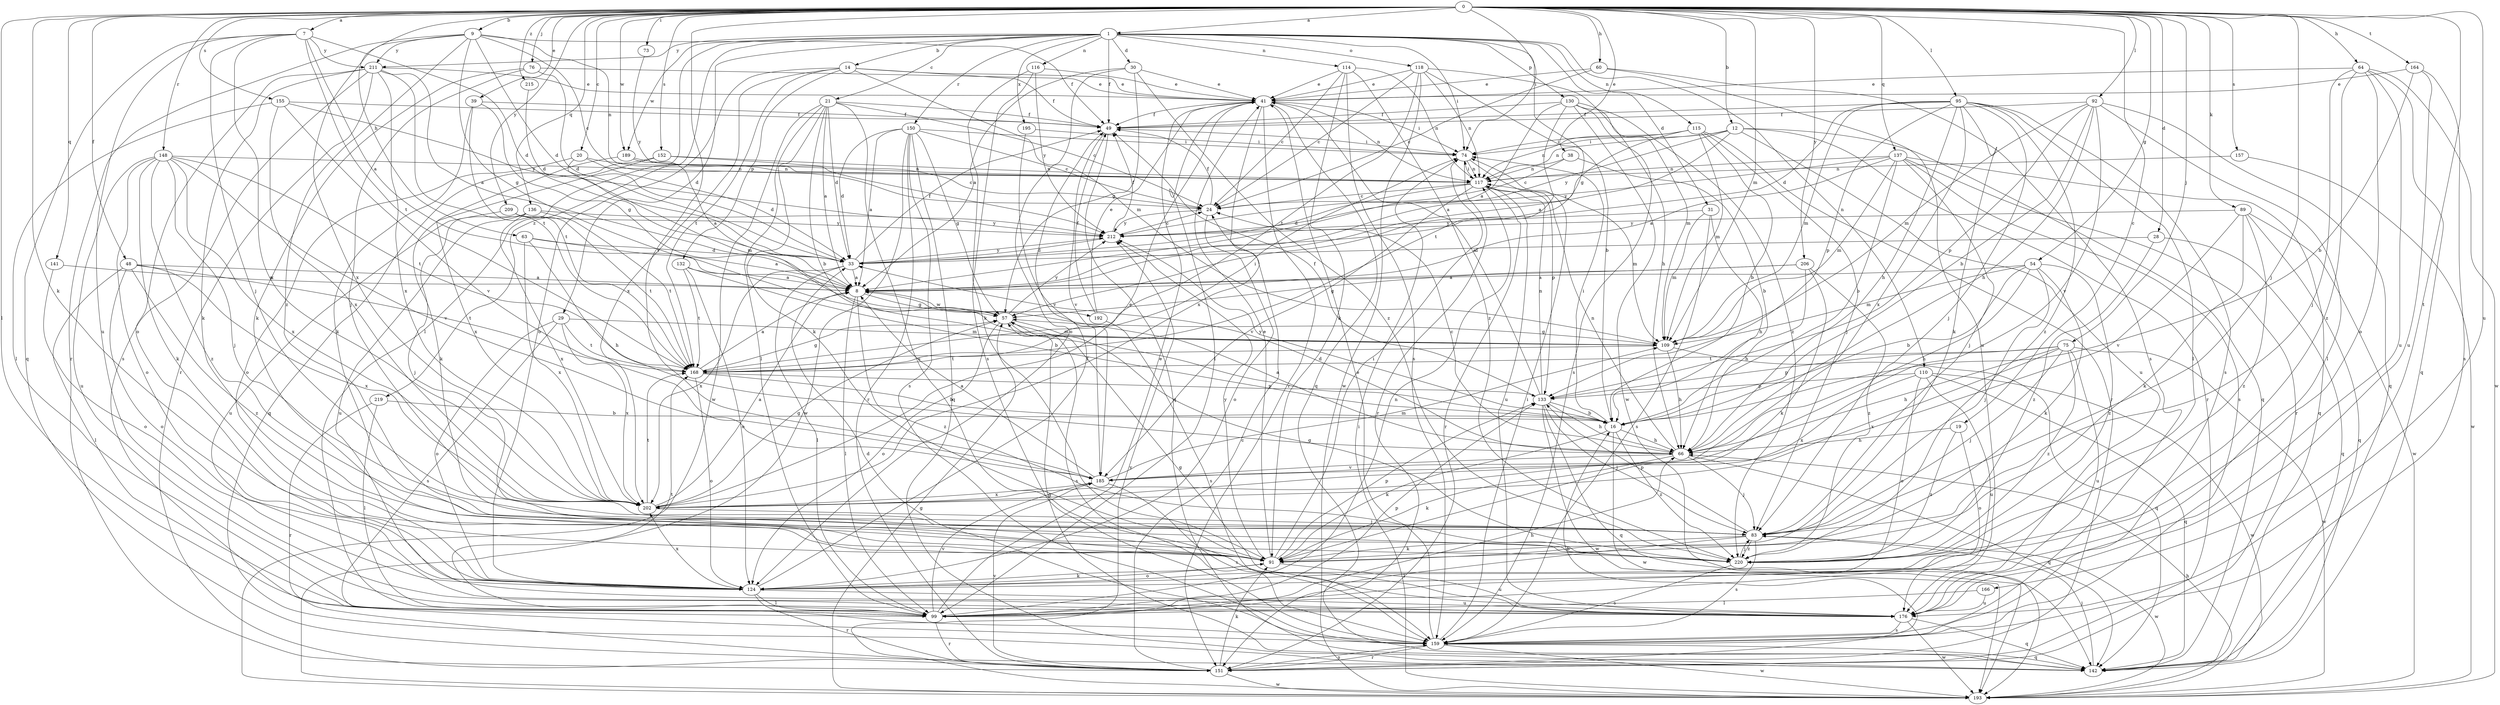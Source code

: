 strict digraph  {
0;
1;
7;
8;
9;
12;
14;
16;
19;
20;
21;
24;
28;
29;
30;
31;
33;
38;
39;
41;
48;
49;
54;
57;
60;
63;
64;
66;
73;
74;
75;
76;
83;
89;
91;
92;
95;
99;
109;
110;
114;
115;
116;
117;
118;
124;
130;
132;
133;
136;
137;
141;
142;
148;
150;
151;
152;
155;
157;
159;
164;
166;
168;
176;
185;
189;
192;
193;
195;
202;
206;
209;
211;
212;
215;
219;
220;
0 -> 1  [label=a];
0 -> 7  [label=a];
0 -> 9  [label=b];
0 -> 12  [label=b];
0 -> 19  [label=c];
0 -> 20  [label=c];
0 -> 28  [label=d];
0 -> 38  [label=e];
0 -> 39  [label=e];
0 -> 48  [label=f];
0 -> 54  [label=g];
0 -> 60  [label=h];
0 -> 63  [label=h];
0 -> 64  [label=h];
0 -> 73  [label=i];
0 -> 74  [label=i];
0 -> 75  [label=j];
0 -> 76  [label=j];
0 -> 83  [label=j];
0 -> 89  [label=k];
0 -> 91  [label=k];
0 -> 92  [label=l];
0 -> 95  [label=l];
0 -> 99  [label=l];
0 -> 109  [label=m];
0 -> 136  [label=q];
0 -> 137  [label=q];
0 -> 141  [label=q];
0 -> 148  [label=r];
0 -> 152  [label=s];
0 -> 155  [label=s];
0 -> 157  [label=s];
0 -> 164  [label=t];
0 -> 166  [label=t];
0 -> 176  [label=u];
0 -> 185  [label=v];
0 -> 189  [label=w];
0 -> 206  [label=y];
0 -> 209  [label=y];
0 -> 215  [label=z];
1 -> 14  [label=b];
1 -> 21  [label=c];
1 -> 29  [label=d];
1 -> 30  [label=d];
1 -> 31  [label=d];
1 -> 49  [label=f];
1 -> 57  [label=g];
1 -> 74  [label=i];
1 -> 99  [label=l];
1 -> 110  [label=n];
1 -> 114  [label=n];
1 -> 115  [label=n];
1 -> 116  [label=n];
1 -> 118  [label=o];
1 -> 130  [label=p];
1 -> 150  [label=r];
1 -> 189  [label=w];
1 -> 195  [label=x];
1 -> 211  [label=y];
1 -> 219  [label=z];
7 -> 8  [label=a];
7 -> 33  [label=d];
7 -> 83  [label=j];
7 -> 142  [label=q];
7 -> 168  [label=t];
7 -> 176  [label=u];
7 -> 202  [label=x];
7 -> 211  [label=y];
8 -> 57  [label=g];
8 -> 99  [label=l];
8 -> 192  [label=w];
8 -> 220  [label=z];
9 -> 24  [label=c];
9 -> 33  [label=d];
9 -> 49  [label=f];
9 -> 57  [label=g];
9 -> 117  [label=n];
9 -> 151  [label=r];
9 -> 202  [label=x];
9 -> 211  [label=y];
9 -> 220  [label=z];
12 -> 8  [label=a];
12 -> 74  [label=i];
12 -> 117  [label=n];
12 -> 142  [label=q];
12 -> 151  [label=r];
12 -> 176  [label=u];
12 -> 212  [label=y];
14 -> 41  [label=e];
14 -> 49  [label=f];
14 -> 109  [label=m];
14 -> 124  [label=o];
14 -> 132  [label=p];
14 -> 168  [label=t];
14 -> 202  [label=x];
16 -> 66  [label=h];
16 -> 74  [label=i];
16 -> 91  [label=k];
16 -> 193  [label=w];
16 -> 212  [label=y];
16 -> 220  [label=z];
19 -> 66  [label=h];
19 -> 124  [label=o];
19 -> 220  [label=z];
20 -> 33  [label=d];
20 -> 109  [label=m];
20 -> 117  [label=n];
20 -> 124  [label=o];
21 -> 8  [label=a];
21 -> 16  [label=b];
21 -> 24  [label=c];
21 -> 33  [label=d];
21 -> 49  [label=f];
21 -> 91  [label=k];
21 -> 99  [label=l];
21 -> 176  [label=u];
21 -> 193  [label=w];
24 -> 49  [label=f];
24 -> 124  [label=o];
24 -> 212  [label=y];
28 -> 33  [label=d];
28 -> 142  [label=q];
28 -> 220  [label=z];
29 -> 109  [label=m];
29 -> 124  [label=o];
29 -> 159  [label=s];
29 -> 168  [label=t];
29 -> 202  [label=x];
30 -> 8  [label=a];
30 -> 41  [label=e];
30 -> 57  [label=g];
30 -> 124  [label=o];
30 -> 220  [label=z];
31 -> 66  [label=h];
31 -> 109  [label=m];
31 -> 159  [label=s];
31 -> 212  [label=y];
33 -> 8  [label=a];
33 -> 49  [label=f];
33 -> 99  [label=l];
33 -> 202  [label=x];
33 -> 212  [label=y];
38 -> 16  [label=b];
38 -> 24  [label=c];
38 -> 117  [label=n];
39 -> 49  [label=f];
39 -> 57  [label=g];
39 -> 91  [label=k];
39 -> 168  [label=t];
41 -> 49  [label=f];
41 -> 74  [label=i];
41 -> 99  [label=l];
41 -> 117  [label=n];
41 -> 142  [label=q];
41 -> 151  [label=r];
41 -> 202  [label=x];
48 -> 8  [label=a];
48 -> 99  [label=l];
48 -> 124  [label=o];
48 -> 168  [label=t];
48 -> 202  [label=x];
48 -> 220  [label=z];
49 -> 74  [label=i];
49 -> 142  [label=q];
49 -> 185  [label=v];
54 -> 8  [label=a];
54 -> 16  [label=b];
54 -> 66  [label=h];
54 -> 83  [label=j];
54 -> 91  [label=k];
54 -> 109  [label=m];
54 -> 220  [label=z];
57 -> 109  [label=m];
57 -> 124  [label=o];
57 -> 159  [label=s];
57 -> 212  [label=y];
60 -> 24  [label=c];
60 -> 41  [label=e];
60 -> 159  [label=s];
60 -> 176  [label=u];
63 -> 8  [label=a];
63 -> 33  [label=d];
63 -> 66  [label=h];
63 -> 202  [label=x];
64 -> 41  [label=e];
64 -> 83  [label=j];
64 -> 124  [label=o];
64 -> 142  [label=q];
64 -> 176  [label=u];
64 -> 193  [label=w];
64 -> 220  [label=z];
66 -> 8  [label=a];
66 -> 24  [label=c];
66 -> 33  [label=d];
66 -> 83  [label=j];
66 -> 91  [label=k];
66 -> 117  [label=n];
66 -> 142  [label=q];
66 -> 185  [label=v];
73 -> 212  [label=y];
74 -> 117  [label=n];
74 -> 133  [label=p];
74 -> 151  [label=r];
75 -> 66  [label=h];
75 -> 83  [label=j];
75 -> 133  [label=p];
75 -> 168  [label=t];
75 -> 176  [label=u];
75 -> 193  [label=w];
75 -> 202  [label=x];
75 -> 220  [label=z];
76 -> 33  [label=d];
76 -> 41  [label=e];
76 -> 83  [label=j];
76 -> 91  [label=k];
83 -> 91  [label=k];
83 -> 99  [label=l];
83 -> 133  [label=p];
83 -> 159  [label=s];
83 -> 193  [label=w];
83 -> 220  [label=z];
89 -> 91  [label=k];
89 -> 142  [label=q];
89 -> 185  [label=v];
89 -> 193  [label=w];
89 -> 212  [label=y];
89 -> 220  [label=z];
91 -> 41  [label=e];
91 -> 74  [label=i];
91 -> 124  [label=o];
91 -> 133  [label=p];
91 -> 176  [label=u];
91 -> 212  [label=y];
92 -> 16  [label=b];
92 -> 49  [label=f];
92 -> 66  [label=h];
92 -> 99  [label=l];
92 -> 109  [label=m];
92 -> 133  [label=p];
92 -> 142  [label=q];
92 -> 185  [label=v];
95 -> 33  [label=d];
95 -> 49  [label=f];
95 -> 66  [label=h];
95 -> 83  [label=j];
95 -> 91  [label=k];
95 -> 99  [label=l];
95 -> 109  [label=m];
95 -> 133  [label=p];
95 -> 159  [label=s];
95 -> 202  [label=x];
95 -> 220  [label=z];
99 -> 41  [label=e];
99 -> 66  [label=h];
99 -> 117  [label=n];
99 -> 133  [label=p];
99 -> 151  [label=r];
99 -> 168  [label=t];
99 -> 185  [label=v];
109 -> 57  [label=g];
109 -> 66  [label=h];
109 -> 142  [label=q];
109 -> 168  [label=t];
110 -> 124  [label=o];
110 -> 133  [label=p];
110 -> 142  [label=q];
110 -> 176  [label=u];
110 -> 193  [label=w];
110 -> 202  [label=x];
114 -> 24  [label=c];
114 -> 41  [label=e];
114 -> 91  [label=k];
114 -> 117  [label=n];
114 -> 159  [label=s];
114 -> 220  [label=z];
115 -> 8  [label=a];
115 -> 16  [label=b];
115 -> 74  [label=i];
115 -> 83  [label=j];
115 -> 109  [label=m];
115 -> 117  [label=n];
115 -> 151  [label=r];
116 -> 41  [label=e];
116 -> 91  [label=k];
116 -> 159  [label=s];
116 -> 212  [label=y];
117 -> 24  [label=c];
117 -> 33  [label=d];
117 -> 74  [label=i];
117 -> 109  [label=m];
117 -> 151  [label=r];
117 -> 176  [label=u];
117 -> 185  [label=v];
118 -> 16  [label=b];
118 -> 24  [label=c];
118 -> 41  [label=e];
118 -> 66  [label=h];
118 -> 117  [label=n];
118 -> 168  [label=t];
118 -> 193  [label=w];
124 -> 49  [label=f];
124 -> 91  [label=k];
124 -> 99  [label=l];
124 -> 151  [label=r];
124 -> 176  [label=u];
124 -> 202  [label=x];
130 -> 8  [label=a];
130 -> 49  [label=f];
130 -> 109  [label=m];
130 -> 159  [label=s];
130 -> 168  [label=t];
130 -> 193  [label=w];
130 -> 220  [label=z];
132 -> 8  [label=a];
132 -> 16  [label=b];
132 -> 124  [label=o];
132 -> 168  [label=t];
133 -> 16  [label=b];
133 -> 41  [label=e];
133 -> 49  [label=f];
133 -> 66  [label=h];
133 -> 83  [label=j];
133 -> 117  [label=n];
133 -> 142  [label=q];
133 -> 193  [label=w];
136 -> 83  [label=j];
136 -> 168  [label=t];
136 -> 176  [label=u];
136 -> 202  [label=x];
136 -> 212  [label=y];
137 -> 8  [label=a];
137 -> 16  [label=b];
137 -> 83  [label=j];
137 -> 109  [label=m];
137 -> 117  [label=n];
137 -> 142  [label=q];
137 -> 151  [label=r];
137 -> 159  [label=s];
137 -> 212  [label=y];
141 -> 8  [label=a];
141 -> 124  [label=o];
142 -> 57  [label=g];
142 -> 83  [label=j];
148 -> 83  [label=j];
148 -> 91  [label=k];
148 -> 117  [label=n];
148 -> 124  [label=o];
148 -> 168  [label=t];
148 -> 176  [label=u];
148 -> 185  [label=v];
148 -> 202  [label=x];
148 -> 220  [label=z];
150 -> 8  [label=a];
150 -> 24  [label=c];
150 -> 33  [label=d];
150 -> 57  [label=g];
150 -> 74  [label=i];
150 -> 142  [label=q];
150 -> 151  [label=r];
150 -> 159  [label=s];
150 -> 193  [label=w];
151 -> 16  [label=b];
151 -> 24  [label=c];
151 -> 91  [label=k];
151 -> 159  [label=s];
151 -> 185  [label=v];
151 -> 193  [label=w];
152 -> 24  [label=c];
152 -> 91  [label=k];
152 -> 117  [label=n];
152 -> 142  [label=q];
155 -> 49  [label=f];
155 -> 99  [label=l];
155 -> 185  [label=v];
155 -> 202  [label=x];
155 -> 212  [label=y];
157 -> 117  [label=n];
157 -> 193  [label=w];
159 -> 33  [label=d];
159 -> 41  [label=e];
159 -> 74  [label=i];
159 -> 142  [label=q];
159 -> 151  [label=r];
159 -> 193  [label=w];
164 -> 16  [label=b];
164 -> 41  [label=e];
164 -> 159  [label=s];
164 -> 176  [label=u];
166 -> 99  [label=l];
166 -> 176  [label=u];
168 -> 8  [label=a];
168 -> 16  [label=b];
168 -> 57  [label=g];
168 -> 74  [label=i];
168 -> 124  [label=o];
168 -> 133  [label=p];
176 -> 57  [label=g];
176 -> 142  [label=q];
176 -> 159  [label=s];
176 -> 193  [label=w];
185 -> 8  [label=a];
185 -> 109  [label=m];
185 -> 159  [label=s];
185 -> 202  [label=x];
189 -> 8  [label=a];
189 -> 117  [label=n];
189 -> 202  [label=x];
192 -> 41  [label=e];
192 -> 49  [label=f];
192 -> 159  [label=s];
193 -> 57  [label=g];
193 -> 66  [label=h];
193 -> 74  [label=i];
193 -> 212  [label=y];
195 -> 74  [label=i];
195 -> 185  [label=v];
202 -> 8  [label=a];
202 -> 41  [label=e];
202 -> 57  [label=g];
202 -> 83  [label=j];
202 -> 168  [label=t];
206 -> 8  [label=a];
206 -> 57  [label=g];
206 -> 66  [label=h];
206 -> 91  [label=k];
206 -> 220  [label=z];
209 -> 168  [label=t];
209 -> 176  [label=u];
209 -> 212  [label=y];
211 -> 8  [label=a];
211 -> 41  [label=e];
211 -> 91  [label=k];
211 -> 124  [label=o];
211 -> 151  [label=r];
211 -> 159  [label=s];
211 -> 168  [label=t];
211 -> 202  [label=x];
212 -> 24  [label=c];
212 -> 33  [label=d];
212 -> 49  [label=f];
215 -> 33  [label=d];
219 -> 16  [label=b];
219 -> 99  [label=l];
219 -> 151  [label=r];
220 -> 57  [label=g];
220 -> 83  [label=j];
220 -> 159  [label=s];
}
